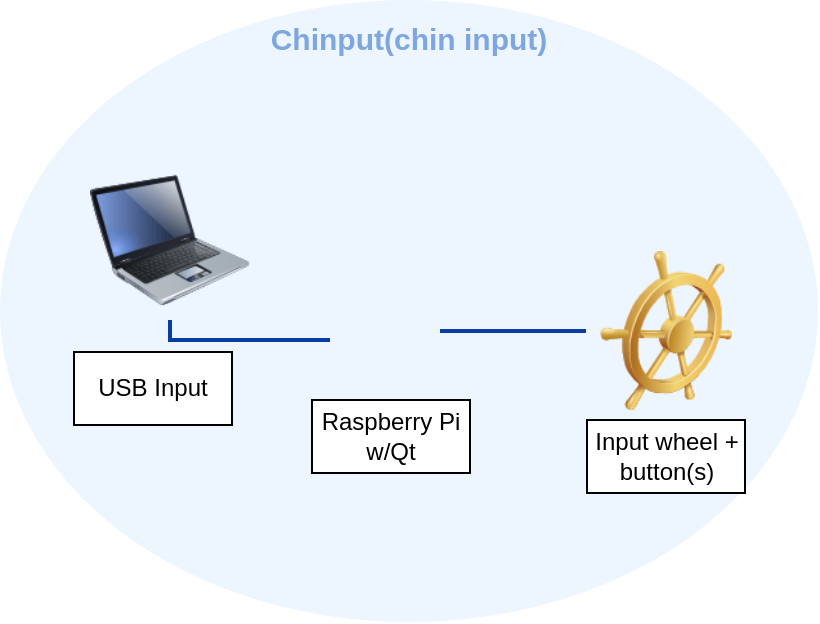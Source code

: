 <mxfile border="50" scale="3" compressed="false" locked="false" version="24.6.4" type="device">
  <diagram name="Blank" id="YmL12bMKpDGza6XwsDPr">
    <mxGraphModel dx="1264" dy="451" grid="0" gridSize="10" guides="1" tooltips="1" connect="1" arrows="1" fold="1" page="0" pageScale="1" pageWidth="827" pageHeight="1169" background="none" math="1" shadow="0">
      <root>
        <mxCell id="X5NqExCQtvZxIxQ7pmgY-0" />
        <mxCell id="1" parent="X5NqExCQtvZxIxQ7pmgY-0" />
        <object label="Chinput(chin input)" placeholders="1" subnet="" id="Gr0Zq-AI6Quabplr0KPa-98">
          <mxCell style="ellipse;whiteSpace=wrap;html=1;strokeWidth=2;fillColor=#EDF5FF;fontSize=15;strokeColor=none;container=1;verticalAlign=top;spacingBottom=0;spacingTop=4;fontStyle=1;fontColor=#7EA6E0;metaEdit=1;" parent="1" vertex="1">
            <mxGeometry x="-576" y="218" width="409" height="311" as="geometry">
              <mxRectangle x="-576" y="218" width="250" height="60" as="alternateBounds" />
            </mxGeometry>
          </mxCell>
        </object>
        <object label="" placeholders="1" id="Gr0Zq-AI6Quabplr0KPa-103">
          <mxCell style="image;html=1;image=img/lib/clip_art/computers/Laptop_128x128.png;fontFamily=Helvetica;fontSize=12;fontColor=#0A3DA3;align=center;strokeWidth=2;fillColor=#EDF5FF;fontStyle=1;verticalAlign=bottom;strokeColor=none;labelBackgroundColor=#EDF5FF;labelBorderColor=none;labelPosition=center;verticalLabelPosition=top;" parent="Gr0Zq-AI6Quabplr0KPa-98" vertex="1">
            <mxGeometry x="45" y="80" width="80" height="80" as="geometry" />
          </mxCell>
        </object>
        <mxCell id="H8s_UCn39_uRIW-Yjlvo-3" value="" style="shape=image;html=1;verticalAlign=top;verticalLabelPosition=bottom;labelBackgroundColor=#ffffff;imageAspect=0;aspect=fixed;image=https://cdn1.iconfinder.com/data/icons/fruit-136/64/Fruit_iconfree_Filled_Outline_raspberry-healthy-organic-food-fruit_icon-128.png;textShadow=1;" vertex="1" parent="Gr0Zq-AI6Quabplr0KPa-98">
          <mxGeometry x="165" y="138" width="55" height="55" as="geometry" />
        </mxCell>
        <mxCell id="Gr0Zq-AI6Quabplr0KPa-100" style="edgeStyle=orthogonalEdgeStyle;html=1;endArrow=none;endFill=0;strokeWidth=2;fontSize=12;fontColor=#0A3DA3;strokeColor=#0A3DA3;rounded=0;startSize=8;endSize=8;curved=0;" parent="Gr0Zq-AI6Quabplr0KPa-98" source="Gr0Zq-AI6Quabplr0KPa-103" target="H8s_UCn39_uRIW-Yjlvo-3" edge="1">
          <mxGeometry relative="1" as="geometry">
            <mxPoint x="165" y="170" as="targetPoint" />
            <Array as="points">
              <mxPoint x="85" y="170" />
              <mxPoint x="179" y="170" />
            </Array>
          </mxGeometry>
        </mxCell>
        <mxCell id="H8s_UCn39_uRIW-Yjlvo-4" value="" style="image;html=1;image=img/lib/clip_art/general/Ships_Wheel_128x128.png" vertex="1" parent="Gr0Zq-AI6Quabplr0KPa-98">
          <mxGeometry x="293" y="125.5" width="80" height="80" as="geometry" />
        </mxCell>
        <mxCell id="H8s_UCn39_uRIW-Yjlvo-6" style="edgeStyle=orthogonalEdgeStyle;html=1;endArrow=none;endFill=0;strokeWidth=2;fontSize=12;fontColor=#0A3DA3;strokeColor=#0A3DA3;rounded=0;startSize=8;endSize=8;curved=0;" edge="1" parent="Gr0Zq-AI6Quabplr0KPa-98" source="H8s_UCn39_uRIW-Yjlvo-3" target="H8s_UCn39_uRIW-Yjlvo-4">
          <mxGeometry relative="1" as="geometry">
            <mxPoint x="268" y="246" as="targetPoint" />
            <Array as="points" />
            <mxPoint x="188" y="236" as="sourcePoint" />
          </mxGeometry>
        </mxCell>
        <mxCell id="H8s_UCn39_uRIW-Yjlvo-7" value="Raspberry Pi w/Qt" style="rounded=0;whiteSpace=wrap;html=1;" vertex="1" parent="Gr0Zq-AI6Quabplr0KPa-98">
          <mxGeometry x="156" y="200" width="79" height="36.5" as="geometry" />
        </mxCell>
        <mxCell id="H8s_UCn39_uRIW-Yjlvo-15" value="USB Input" style="rounded=0;whiteSpace=wrap;html=1;" vertex="1" parent="Gr0Zq-AI6Quabplr0KPa-98">
          <mxGeometry x="37" y="176" width="79" height="36.5" as="geometry" />
        </mxCell>
        <mxCell id="H8s_UCn39_uRIW-Yjlvo-16" value="Input wheel + button(s)" style="rounded=0;whiteSpace=wrap;html=1;" vertex="1" parent="Gr0Zq-AI6Quabplr0KPa-98">
          <mxGeometry x="293.5" y="210" width="79" height="36.5" as="geometry" />
        </mxCell>
      </root>
    </mxGraphModel>
  </diagram>
</mxfile>
